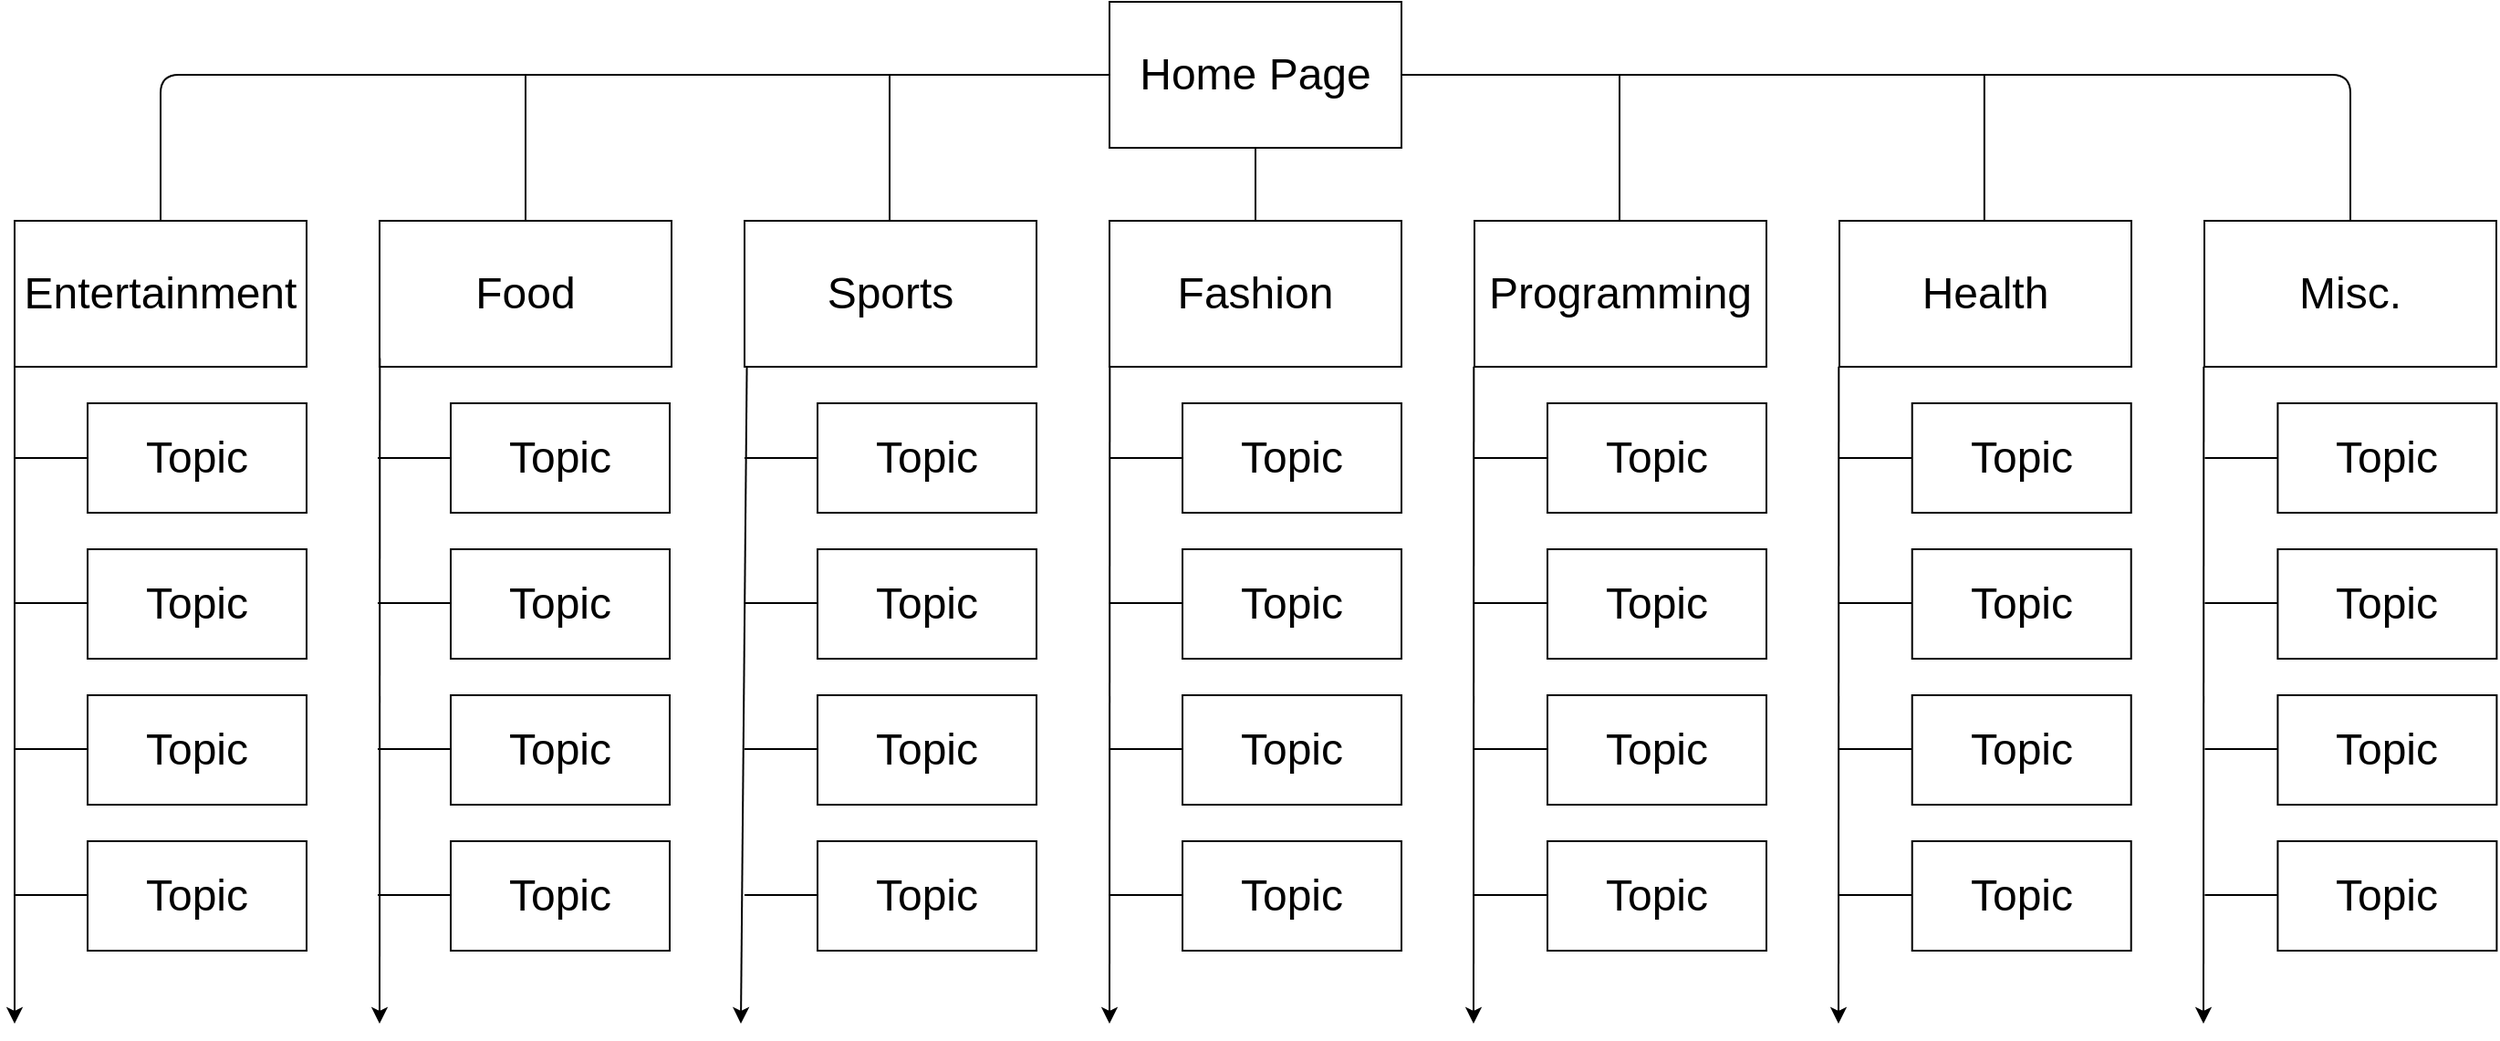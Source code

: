 <mxfile version="11.1.4" type="device"><diagram id="nsrlMZLwifYl-XpKWJex" name="Page-1"><mxGraphModel dx="2466" dy="1382" grid="1" gridSize="10" guides="1" tooltips="1" connect="1" arrows="1" fold="1" page="1" pageScale="1" pageWidth="850" pageHeight="1100" math="0" shadow="0"><root><mxCell id="0"/><mxCell id="1" parent="0"/><mxCell id="Ul0vagiHqkrf0f289AtG-2" value="&lt;font style=&quot;font-size: 24px&quot;&gt;Home Page&lt;/font&gt;" style="rounded=0;whiteSpace=wrap;html=1;" vertex="1" parent="1"><mxGeometry x="320" y="40" width="160" height="80" as="geometry"/></mxCell><mxCell id="Ul0vagiHqkrf0f289AtG-3" value="&lt;font style=&quot;font-size: 24px&quot;&gt;Fashion&lt;/font&gt;" style="rounded=0;whiteSpace=wrap;html=1;" vertex="1" parent="1"><mxGeometry x="320" y="160" width="160" height="80" as="geometry"/></mxCell><mxCell id="Ul0vagiHqkrf0f289AtG-4" value="&lt;font style=&quot;font-size: 24px&quot;&gt;Programming&lt;/font&gt;" style="rounded=0;whiteSpace=wrap;html=1;" vertex="1" parent="1"><mxGeometry x="520" y="160" width="160" height="80" as="geometry"/></mxCell><mxCell id="Ul0vagiHqkrf0f289AtG-5" value="&lt;font style=&quot;font-size: 24px&quot;&gt;Sports&lt;/font&gt;" style="rounded=0;whiteSpace=wrap;html=1;" vertex="1" parent="1"><mxGeometry x="120" y="160" width="160" height="80" as="geometry"/></mxCell><mxCell id="Ul0vagiHqkrf0f289AtG-6" value="&lt;font style=&quot;font-size: 24px&quot;&gt;Food&lt;/font&gt;" style="rounded=0;whiteSpace=wrap;html=1;" vertex="1" parent="1"><mxGeometry x="-80" y="160" width="160" height="80" as="geometry"/></mxCell><mxCell id="Ul0vagiHqkrf0f289AtG-7" value="&lt;font style=&quot;font-size: 24px&quot;&gt;Health&lt;/font&gt;" style="rounded=0;whiteSpace=wrap;html=1;" vertex="1" parent="1"><mxGeometry x="720" y="160" width="160" height="80" as="geometry"/></mxCell><mxCell id="Ul0vagiHqkrf0f289AtG-8" value="&lt;font style=&quot;font-size: 24px&quot;&gt;Entertainment&lt;/font&gt;" style="rounded=0;whiteSpace=wrap;html=1;" vertex="1" parent="1"><mxGeometry x="-280" y="160" width="160" height="80" as="geometry"/></mxCell><mxCell id="Ul0vagiHqkrf0f289AtG-9" value="&lt;font style=&quot;font-size: 24px&quot;&gt;Misc.&lt;/font&gt;" style="rounded=0;whiteSpace=wrap;html=1;" vertex="1" parent="1"><mxGeometry x="920" y="160" width="160" height="80" as="geometry"/></mxCell><mxCell id="Ul0vagiHqkrf0f289AtG-10" value="" style="endArrow=none;html=1;entryX=0.5;entryY=0;entryDx=0;entryDy=0;exitX=0;exitY=0.5;exitDx=0;exitDy=0;" edge="1" parent="1" source="Ul0vagiHqkrf0f289AtG-2" target="Ul0vagiHqkrf0f289AtG-8"><mxGeometry width="50" height="50" relative="1" as="geometry"><mxPoint x="-140" y="30" as="sourcePoint"/><mxPoint x="-220" y="260" as="targetPoint"/><Array as="points"><mxPoint x="-200" y="80"/></Array></mxGeometry></mxCell><mxCell id="Ul0vagiHqkrf0f289AtG-11" value="" style="endArrow=none;html=1;entryX=1;entryY=0.5;entryDx=0;entryDy=0;exitX=0.5;exitY=0;exitDx=0;exitDy=0;" edge="1" parent="1" source="Ul0vagiHqkrf0f289AtG-9" target="Ul0vagiHqkrf0f289AtG-2"><mxGeometry width="50" height="50" relative="1" as="geometry"><mxPoint x="1040" y="80" as="sourcePoint"/><mxPoint x="-220" y="260" as="targetPoint"/><Array as="points"><mxPoint x="1000" y="80"/></Array></mxGeometry></mxCell><mxCell id="Ul0vagiHqkrf0f289AtG-12" value="" style="endArrow=none;html=1;entryX=0.5;entryY=0;entryDx=0;entryDy=0;" edge="1" parent="1" target="Ul0vagiHqkrf0f289AtG-6"><mxGeometry width="50" height="50" relative="1" as="geometry"><mxPoint y="80" as="sourcePoint"/><mxPoint x="-230" y="260" as="targetPoint"/></mxGeometry></mxCell><mxCell id="Ul0vagiHqkrf0f289AtG-13" value="" style="endArrow=none;html=1;entryX=0.5;entryY=0;entryDx=0;entryDy=0;" edge="1" parent="1"><mxGeometry width="50" height="50" relative="1" as="geometry"><mxPoint x="199.5" y="80" as="sourcePoint"/><mxPoint x="199.5" y="160" as="targetPoint"/></mxGeometry></mxCell><mxCell id="Ul0vagiHqkrf0f289AtG-14" value="" style="endArrow=none;html=1;entryX=0.5;entryY=0;entryDx=0;entryDy=0;" edge="1" parent="1"><mxGeometry width="50" height="50" relative="1" as="geometry"><mxPoint x="599.5" y="80" as="sourcePoint"/><mxPoint x="599.5" y="160" as="targetPoint"/></mxGeometry></mxCell><mxCell id="Ul0vagiHqkrf0f289AtG-15" value="" style="endArrow=none;html=1;entryX=0.5;entryY=0;entryDx=0;entryDy=0;" edge="1" parent="1"><mxGeometry width="50" height="50" relative="1" as="geometry"><mxPoint x="799.429" y="80" as="sourcePoint"/><mxPoint x="799.429" y="160" as="targetPoint"/></mxGeometry></mxCell><mxCell id="Ul0vagiHqkrf0f289AtG-16" value="" style="endArrow=none;html=1;exitX=0.5;exitY=1;exitDx=0;exitDy=0;" edge="1" parent="1" source="Ul0vagiHqkrf0f289AtG-2" target="Ul0vagiHqkrf0f289AtG-3"><mxGeometry width="50" height="50" relative="1" as="geometry"><mxPoint x="40" y="120" as="sourcePoint"/><mxPoint x="40" y="200" as="targetPoint"/></mxGeometry></mxCell><mxCell id="Ul0vagiHqkrf0f289AtG-17" value="&lt;font style=&quot;font-size: 24px&quot;&gt;Topic&lt;/font&gt;" style="rounded=0;whiteSpace=wrap;html=1;" vertex="1" parent="1"><mxGeometry x="-240" y="260" width="120" height="60" as="geometry"/></mxCell><mxCell id="Ul0vagiHqkrf0f289AtG-18" value="&lt;font style=&quot;font-size: 24px&quot;&gt;Topic&lt;/font&gt;" style="rounded=0;whiteSpace=wrap;html=1;" vertex="1" parent="1"><mxGeometry x="-240" y="340" width="120" height="60" as="geometry"/></mxCell><mxCell id="Ul0vagiHqkrf0f289AtG-19" value="&lt;font style=&quot;font-size: 24px&quot;&gt;Topic&lt;/font&gt;" style="rounded=0;whiteSpace=wrap;html=1;" vertex="1" parent="1"><mxGeometry x="-240" y="420" width="120" height="60" as="geometry"/></mxCell><mxCell id="Ul0vagiHqkrf0f289AtG-23" value="&lt;font style=&quot;font-size: 24px&quot;&gt;Topic&lt;/font&gt;" style="rounded=0;whiteSpace=wrap;html=1;" vertex="1" parent="1"><mxGeometry x="-240" y="500" width="120" height="60" as="geometry"/></mxCell><mxCell id="Ul0vagiHqkrf0f289AtG-25" value="" style="endArrow=classic;html=1;" edge="1" parent="1"><mxGeometry width="50" height="50" relative="1" as="geometry"><mxPoint x="-280" y="240" as="sourcePoint"/><mxPoint x="-280" y="600" as="targetPoint"/></mxGeometry></mxCell><mxCell id="Ul0vagiHqkrf0f289AtG-26" value="" style="endArrow=none;html=1;entryX=0;entryY=0.5;entryDx=0;entryDy=0;" edge="1" parent="1" target="Ul0vagiHqkrf0f289AtG-17"><mxGeometry width="50" height="50" relative="1" as="geometry"><mxPoint x="-280" y="290" as="sourcePoint"/><mxPoint x="-240" y="630" as="targetPoint"/></mxGeometry></mxCell><mxCell id="Ul0vagiHqkrf0f289AtG-27" value="" style="endArrow=none;html=1;entryX=0;entryY=0.5;entryDx=0;entryDy=0;" edge="1" parent="1"><mxGeometry width="50" height="50" relative="1" as="geometry"><mxPoint x="-280" y="369.5" as="sourcePoint"/><mxPoint x="-240" y="369.5" as="targetPoint"/></mxGeometry></mxCell><mxCell id="Ul0vagiHqkrf0f289AtG-28" value="" style="endArrow=none;html=1;entryX=0;entryY=0.5;entryDx=0;entryDy=0;" edge="1" parent="1"><mxGeometry width="50" height="50" relative="1" as="geometry"><mxPoint x="-280" y="449.5" as="sourcePoint"/><mxPoint x="-240" y="449.5" as="targetPoint"/></mxGeometry></mxCell><mxCell id="Ul0vagiHqkrf0f289AtG-29" value="" style="endArrow=none;html=1;entryX=0;entryY=0.5;entryDx=0;entryDy=0;" edge="1" parent="1"><mxGeometry width="50" height="50" relative="1" as="geometry"><mxPoint x="-280" y="529.5" as="sourcePoint"/><mxPoint x="-240" y="529.5" as="targetPoint"/></mxGeometry></mxCell><mxCell id="Ul0vagiHqkrf0f289AtG-30" value="&lt;font style=&quot;font-size: 24px&quot;&gt;Topic&lt;/font&gt;" style="rounded=0;whiteSpace=wrap;html=1;" vertex="1" parent="1"><mxGeometry x="-41" y="260" width="120" height="60" as="geometry"/></mxCell><mxCell id="Ul0vagiHqkrf0f289AtG-31" value="&lt;font style=&quot;font-size: 24px&quot;&gt;Topic&lt;/font&gt;" style="rounded=0;whiteSpace=wrap;html=1;" vertex="1" parent="1"><mxGeometry x="-41" y="340" width="120" height="60" as="geometry"/></mxCell><mxCell id="Ul0vagiHqkrf0f289AtG-32" value="&lt;font style=&quot;font-size: 24px&quot;&gt;Topic&lt;/font&gt;" style="rounded=0;whiteSpace=wrap;html=1;" vertex="1" parent="1"><mxGeometry x="-41" y="420" width="120" height="60" as="geometry"/></mxCell><mxCell id="Ul0vagiHqkrf0f289AtG-33" value="&lt;font style=&quot;font-size: 24px&quot;&gt;Topic&lt;/font&gt;" style="rounded=0;whiteSpace=wrap;html=1;" vertex="1" parent="1"><mxGeometry x="-41" y="500" width="120" height="60" as="geometry"/></mxCell><mxCell id="Ul0vagiHqkrf0f289AtG-34" value="" style="endArrow=none;html=1;entryX=0;entryY=0.5;entryDx=0;entryDy=0;" edge="1" parent="1" target="Ul0vagiHqkrf0f289AtG-30"><mxGeometry width="50" height="50" relative="1" as="geometry"><mxPoint x="-81" y="290" as="sourcePoint"/><mxPoint x="-41" y="630" as="targetPoint"/></mxGeometry></mxCell><mxCell id="Ul0vagiHqkrf0f289AtG-35" value="" style="endArrow=none;html=1;entryX=0;entryY=0.5;entryDx=0;entryDy=0;" edge="1" parent="1"><mxGeometry width="50" height="50" relative="1" as="geometry"><mxPoint x="-81" y="369.5" as="sourcePoint"/><mxPoint x="-41" y="369.5" as="targetPoint"/></mxGeometry></mxCell><mxCell id="Ul0vagiHqkrf0f289AtG-36" value="" style="endArrow=none;html=1;entryX=0;entryY=0.5;entryDx=0;entryDy=0;" edge="1" parent="1"><mxGeometry width="50" height="50" relative="1" as="geometry"><mxPoint x="-81" y="449.5" as="sourcePoint"/><mxPoint x="-41" y="449.5" as="targetPoint"/></mxGeometry></mxCell><mxCell id="Ul0vagiHqkrf0f289AtG-37" value="" style="endArrow=none;html=1;entryX=0;entryY=0.5;entryDx=0;entryDy=0;" edge="1" parent="1"><mxGeometry width="50" height="50" relative="1" as="geometry"><mxPoint x="-81" y="529.5" as="sourcePoint"/><mxPoint x="-41" y="529.5" as="targetPoint"/></mxGeometry></mxCell><mxCell id="Ul0vagiHqkrf0f289AtG-38" value="&lt;font style=&quot;font-size: 24px&quot;&gt;Topic&lt;/font&gt;" style="rounded=0;whiteSpace=wrap;html=1;" vertex="1" parent="1"><mxGeometry x="160" y="260" width="120" height="60" as="geometry"/></mxCell><mxCell id="Ul0vagiHqkrf0f289AtG-39" value="&lt;font style=&quot;font-size: 24px&quot;&gt;Topic&lt;/font&gt;" style="rounded=0;whiteSpace=wrap;html=1;" vertex="1" parent="1"><mxGeometry x="160" y="340" width="120" height="60" as="geometry"/></mxCell><mxCell id="Ul0vagiHqkrf0f289AtG-40" value="&lt;font style=&quot;font-size: 24px&quot;&gt;Topic&lt;/font&gt;" style="rounded=0;whiteSpace=wrap;html=1;" vertex="1" parent="1"><mxGeometry x="160" y="420" width="120" height="60" as="geometry"/></mxCell><mxCell id="Ul0vagiHqkrf0f289AtG-41" value="&lt;font style=&quot;font-size: 24px&quot;&gt;Topic&lt;/font&gt;" style="rounded=0;whiteSpace=wrap;html=1;" vertex="1" parent="1"><mxGeometry x="160" y="500" width="120" height="60" as="geometry"/></mxCell><mxCell id="Ul0vagiHqkrf0f289AtG-42" value="" style="endArrow=none;html=1;entryX=0;entryY=0.5;entryDx=0;entryDy=0;" edge="1" parent="1" target="Ul0vagiHqkrf0f289AtG-38"><mxGeometry width="50" height="50" relative="1" as="geometry"><mxPoint x="120" y="290" as="sourcePoint"/><mxPoint x="160" y="630" as="targetPoint"/></mxGeometry></mxCell><mxCell id="Ul0vagiHqkrf0f289AtG-43" value="" style="endArrow=none;html=1;entryX=0;entryY=0.5;entryDx=0;entryDy=0;" edge="1" parent="1"><mxGeometry width="50" height="50" relative="1" as="geometry"><mxPoint x="120" y="369.5" as="sourcePoint"/><mxPoint x="160" y="369.5" as="targetPoint"/></mxGeometry></mxCell><mxCell id="Ul0vagiHqkrf0f289AtG-44" value="" style="endArrow=none;html=1;entryX=0;entryY=0.5;entryDx=0;entryDy=0;" edge="1" parent="1"><mxGeometry width="50" height="50" relative="1" as="geometry"><mxPoint x="120" y="449.5" as="sourcePoint"/><mxPoint x="160" y="449.5" as="targetPoint"/></mxGeometry></mxCell><mxCell id="Ul0vagiHqkrf0f289AtG-45" value="" style="endArrow=none;html=1;entryX=0;entryY=0.5;entryDx=0;entryDy=0;" edge="1" parent="1"><mxGeometry width="50" height="50" relative="1" as="geometry"><mxPoint x="120" y="529.5" as="sourcePoint"/><mxPoint x="160" y="529.5" as="targetPoint"/></mxGeometry></mxCell><mxCell id="Ul0vagiHqkrf0f289AtG-46" value="&lt;font style=&quot;font-size: 24px&quot;&gt;Topic&lt;/font&gt;" style="rounded=0;whiteSpace=wrap;html=1;" vertex="1" parent="1"><mxGeometry x="360" y="260" width="120" height="60" as="geometry"/></mxCell><mxCell id="Ul0vagiHqkrf0f289AtG-47" value="&lt;font style=&quot;font-size: 24px&quot;&gt;Topic&lt;/font&gt;" style="rounded=0;whiteSpace=wrap;html=1;" vertex="1" parent="1"><mxGeometry x="360" y="340" width="120" height="60" as="geometry"/></mxCell><mxCell id="Ul0vagiHqkrf0f289AtG-48" value="&lt;font style=&quot;font-size: 24px&quot;&gt;Topic&lt;/font&gt;" style="rounded=0;whiteSpace=wrap;html=1;" vertex="1" parent="1"><mxGeometry x="360" y="420" width="120" height="60" as="geometry"/></mxCell><mxCell id="Ul0vagiHqkrf0f289AtG-49" value="&lt;font style=&quot;font-size: 24px&quot;&gt;Topic&lt;/font&gt;" style="rounded=0;whiteSpace=wrap;html=1;" vertex="1" parent="1"><mxGeometry x="360" y="500" width="120" height="60" as="geometry"/></mxCell><mxCell id="Ul0vagiHqkrf0f289AtG-50" value="" style="endArrow=none;html=1;entryX=0;entryY=0.5;entryDx=0;entryDy=0;" edge="1" parent="1" target="Ul0vagiHqkrf0f289AtG-46"><mxGeometry width="50" height="50" relative="1" as="geometry"><mxPoint x="320" y="290" as="sourcePoint"/><mxPoint x="360" y="630" as="targetPoint"/></mxGeometry></mxCell><mxCell id="Ul0vagiHqkrf0f289AtG-51" value="" style="endArrow=none;html=1;entryX=0;entryY=0.5;entryDx=0;entryDy=0;" edge="1" parent="1"><mxGeometry width="50" height="50" relative="1" as="geometry"><mxPoint x="320" y="369.5" as="sourcePoint"/><mxPoint x="360" y="369.5" as="targetPoint"/></mxGeometry></mxCell><mxCell id="Ul0vagiHqkrf0f289AtG-52" value="" style="endArrow=none;html=1;entryX=0;entryY=0.5;entryDx=0;entryDy=0;" edge="1" parent="1"><mxGeometry width="50" height="50" relative="1" as="geometry"><mxPoint x="320" y="449.5" as="sourcePoint"/><mxPoint x="360" y="449.5" as="targetPoint"/></mxGeometry></mxCell><mxCell id="Ul0vagiHqkrf0f289AtG-53" value="" style="endArrow=none;html=1;entryX=0;entryY=0.5;entryDx=0;entryDy=0;" edge="1" parent="1"><mxGeometry width="50" height="50" relative="1" as="geometry"><mxPoint x="320" y="529.5" as="sourcePoint"/><mxPoint x="360" y="529.5" as="targetPoint"/></mxGeometry></mxCell><mxCell id="Ul0vagiHqkrf0f289AtG-54" value="&lt;font style=&quot;font-size: 24px&quot;&gt;Topic&lt;/font&gt;" style="rounded=0;whiteSpace=wrap;html=1;" vertex="1" parent="1"><mxGeometry x="560" y="260" width="120" height="60" as="geometry"/></mxCell><mxCell id="Ul0vagiHqkrf0f289AtG-55" value="&lt;font style=&quot;font-size: 24px&quot;&gt;Topic&lt;/font&gt;" style="rounded=0;whiteSpace=wrap;html=1;" vertex="1" parent="1"><mxGeometry x="560" y="340" width="120" height="60" as="geometry"/></mxCell><mxCell id="Ul0vagiHqkrf0f289AtG-56" value="&lt;font style=&quot;font-size: 24px&quot;&gt;Topic&lt;/font&gt;" style="rounded=0;whiteSpace=wrap;html=1;" vertex="1" parent="1"><mxGeometry x="560" y="420" width="120" height="60" as="geometry"/></mxCell><mxCell id="Ul0vagiHqkrf0f289AtG-57" value="&lt;font style=&quot;font-size: 24px&quot;&gt;Topic&lt;/font&gt;" style="rounded=0;whiteSpace=wrap;html=1;" vertex="1" parent="1"><mxGeometry x="560" y="500" width="120" height="60" as="geometry"/></mxCell><mxCell id="Ul0vagiHqkrf0f289AtG-58" value="" style="endArrow=none;html=1;entryX=0;entryY=0.5;entryDx=0;entryDy=0;" edge="1" parent="1" target="Ul0vagiHqkrf0f289AtG-54"><mxGeometry width="50" height="50" relative="1" as="geometry"><mxPoint x="520" y="290" as="sourcePoint"/><mxPoint x="560" y="630" as="targetPoint"/></mxGeometry></mxCell><mxCell id="Ul0vagiHqkrf0f289AtG-59" value="" style="endArrow=none;html=1;entryX=0;entryY=0.5;entryDx=0;entryDy=0;" edge="1" parent="1"><mxGeometry width="50" height="50" relative="1" as="geometry"><mxPoint x="520" y="369.5" as="sourcePoint"/><mxPoint x="560" y="369.5" as="targetPoint"/></mxGeometry></mxCell><mxCell id="Ul0vagiHqkrf0f289AtG-60" value="" style="endArrow=none;html=1;entryX=0;entryY=0.5;entryDx=0;entryDy=0;" edge="1" parent="1"><mxGeometry width="50" height="50" relative="1" as="geometry"><mxPoint x="520" y="449.5" as="sourcePoint"/><mxPoint x="560" y="449.5" as="targetPoint"/></mxGeometry></mxCell><mxCell id="Ul0vagiHqkrf0f289AtG-61" value="" style="endArrow=none;html=1;entryX=0;entryY=0.5;entryDx=0;entryDy=0;" edge="1" parent="1"><mxGeometry width="50" height="50" relative="1" as="geometry"><mxPoint x="520" y="529.5" as="sourcePoint"/><mxPoint x="560" y="529.5" as="targetPoint"/></mxGeometry></mxCell><mxCell id="Ul0vagiHqkrf0f289AtG-62" value="&lt;font style=&quot;font-size: 24px&quot;&gt;Topic&lt;/font&gt;" style="rounded=0;whiteSpace=wrap;html=1;" vertex="1" parent="1"><mxGeometry x="960.206" y="260" width="120" height="60" as="geometry"/></mxCell><mxCell id="Ul0vagiHqkrf0f289AtG-63" value="&lt;font style=&quot;font-size: 24px&quot;&gt;Topic&lt;/font&gt;" style="rounded=0;whiteSpace=wrap;html=1;" vertex="1" parent="1"><mxGeometry x="960.206" y="340" width="120" height="60" as="geometry"/></mxCell><mxCell id="Ul0vagiHqkrf0f289AtG-64" value="&lt;font style=&quot;font-size: 24px&quot;&gt;Topic&lt;/font&gt;" style="rounded=0;whiteSpace=wrap;html=1;" vertex="1" parent="1"><mxGeometry x="960.206" y="420" width="120" height="60" as="geometry"/></mxCell><mxCell id="Ul0vagiHqkrf0f289AtG-65" value="&lt;font style=&quot;font-size: 24px&quot;&gt;Topic&lt;/font&gt;" style="rounded=0;whiteSpace=wrap;html=1;" vertex="1" parent="1"><mxGeometry x="960.206" y="500" width="120" height="60" as="geometry"/></mxCell><mxCell id="Ul0vagiHqkrf0f289AtG-66" value="" style="endArrow=none;html=1;entryX=0;entryY=0.5;entryDx=0;entryDy=0;" edge="1" parent="1" target="Ul0vagiHqkrf0f289AtG-62"><mxGeometry width="50" height="50" relative="1" as="geometry"><mxPoint x="920.206" y="290" as="sourcePoint"/><mxPoint x="960.206" y="630" as="targetPoint"/></mxGeometry></mxCell><mxCell id="Ul0vagiHqkrf0f289AtG-67" value="" style="endArrow=none;html=1;entryX=0;entryY=0.5;entryDx=0;entryDy=0;" edge="1" parent="1"><mxGeometry width="50" height="50" relative="1" as="geometry"><mxPoint x="920.206" y="369.5" as="sourcePoint"/><mxPoint x="960.206" y="369.5" as="targetPoint"/></mxGeometry></mxCell><mxCell id="Ul0vagiHqkrf0f289AtG-68" value="" style="endArrow=none;html=1;entryX=0;entryY=0.5;entryDx=0;entryDy=0;" edge="1" parent="1"><mxGeometry width="50" height="50" relative="1" as="geometry"><mxPoint x="920.206" y="449.5" as="sourcePoint"/><mxPoint x="960.206" y="449.5" as="targetPoint"/></mxGeometry></mxCell><mxCell id="Ul0vagiHqkrf0f289AtG-69" value="" style="endArrow=none;html=1;entryX=0;entryY=0.5;entryDx=0;entryDy=0;" edge="1" parent="1"><mxGeometry width="50" height="50" relative="1" as="geometry"><mxPoint x="920.206" y="529.5" as="sourcePoint"/><mxPoint x="960.206" y="529.5" as="targetPoint"/></mxGeometry></mxCell><mxCell id="Ul0vagiHqkrf0f289AtG-70" value="&lt;font style=&quot;font-size: 24px&quot;&gt;Topic&lt;/font&gt;" style="rounded=0;whiteSpace=wrap;html=1;" vertex="1" parent="1"><mxGeometry x="759.853" y="260" width="120" height="60" as="geometry"/></mxCell><mxCell id="Ul0vagiHqkrf0f289AtG-71" value="&lt;font style=&quot;font-size: 24px&quot;&gt;Topic&lt;/font&gt;" style="rounded=0;whiteSpace=wrap;html=1;" vertex="1" parent="1"><mxGeometry x="759.853" y="340" width="120" height="60" as="geometry"/></mxCell><mxCell id="Ul0vagiHqkrf0f289AtG-72" value="&lt;font style=&quot;font-size: 24px&quot;&gt;Topic&lt;/font&gt;" style="rounded=0;whiteSpace=wrap;html=1;" vertex="1" parent="1"><mxGeometry x="759.853" y="420" width="120" height="60" as="geometry"/></mxCell><mxCell id="Ul0vagiHqkrf0f289AtG-73" value="&lt;font style=&quot;font-size: 24px&quot;&gt;Topic&lt;/font&gt;" style="rounded=0;whiteSpace=wrap;html=1;" vertex="1" parent="1"><mxGeometry x="759.853" y="500" width="120" height="60" as="geometry"/></mxCell><mxCell id="Ul0vagiHqkrf0f289AtG-74" value="" style="endArrow=none;html=1;entryX=0;entryY=0.5;entryDx=0;entryDy=0;" edge="1" parent="1" target="Ul0vagiHqkrf0f289AtG-70"><mxGeometry width="50" height="50" relative="1" as="geometry"><mxPoint x="719.853" y="290" as="sourcePoint"/><mxPoint x="759.853" y="630" as="targetPoint"/></mxGeometry></mxCell><mxCell id="Ul0vagiHqkrf0f289AtG-75" value="" style="endArrow=none;html=1;entryX=0;entryY=0.5;entryDx=0;entryDy=0;" edge="1" parent="1"><mxGeometry width="50" height="50" relative="1" as="geometry"><mxPoint x="719.853" y="369.5" as="sourcePoint"/><mxPoint x="759.853" y="369.5" as="targetPoint"/></mxGeometry></mxCell><mxCell id="Ul0vagiHqkrf0f289AtG-76" value="" style="endArrow=none;html=1;entryX=0;entryY=0.5;entryDx=0;entryDy=0;" edge="1" parent="1"><mxGeometry width="50" height="50" relative="1" as="geometry"><mxPoint x="719.853" y="449.5" as="sourcePoint"/><mxPoint x="759.853" y="449.5" as="targetPoint"/></mxGeometry></mxCell><mxCell id="Ul0vagiHqkrf0f289AtG-77" value="" style="endArrow=none;html=1;entryX=0;entryY=0.5;entryDx=0;entryDy=0;" edge="1" parent="1"><mxGeometry width="50" height="50" relative="1" as="geometry"><mxPoint x="719.853" y="529.5" as="sourcePoint"/><mxPoint x="759.853" y="529.5" as="targetPoint"/></mxGeometry></mxCell><mxCell id="Ul0vagiHqkrf0f289AtG-78" value="" style="endArrow=classic;html=1;exitX=0.001;exitY=0.94;exitDx=0;exitDy=0;exitPerimeter=0;" edge="1" parent="1" source="Ul0vagiHqkrf0f289AtG-6"><mxGeometry width="50" height="50" relative="1" as="geometry"><mxPoint x="-160" y="680" as="sourcePoint"/><mxPoint x="-80" y="600" as="targetPoint"/></mxGeometry></mxCell><mxCell id="Ul0vagiHqkrf0f289AtG-80" value="" style="endArrow=classic;html=1;exitX=0.008;exitY=0.999;exitDx=0;exitDy=0;exitPerimeter=0;" edge="1" parent="1" source="Ul0vagiHqkrf0f289AtG-5"><mxGeometry width="50" height="50" relative="1" as="geometry"><mxPoint x="110" y="290" as="sourcePoint"/><mxPoint x="118" y="600" as="targetPoint"/></mxGeometry></mxCell><mxCell id="Ul0vagiHqkrf0f289AtG-81" value="" style="endArrow=classic;html=1;exitX=0.001;exitY=0.999;exitDx=0;exitDy=0;exitPerimeter=0;" edge="1" parent="1" source="Ul0vagiHqkrf0f289AtG-3"><mxGeometry width="50" height="50" relative="1" as="geometry"><mxPoint x="10" y="680" as="sourcePoint"/><mxPoint x="320" y="600" as="targetPoint"/></mxGeometry></mxCell><mxCell id="Ul0vagiHqkrf0f289AtG-82" value="" style="endArrow=classic;html=1;exitX=0.001;exitY=0.999;exitDx=0;exitDy=0;exitPerimeter=0;" edge="1" parent="1"><mxGeometry width="50" height="50" relative="1" as="geometry"><mxPoint x="519.66" y="239.92" as="sourcePoint"/><mxPoint x="519.5" y="600" as="targetPoint"/></mxGeometry></mxCell><mxCell id="Ul0vagiHqkrf0f289AtG-83" value="" style="endArrow=classic;html=1;exitX=0.001;exitY=0.999;exitDx=0;exitDy=0;exitPerimeter=0;" edge="1" parent="1"><mxGeometry width="50" height="50" relative="1" as="geometry"><mxPoint x="719.66" y="239.92" as="sourcePoint"/><mxPoint x="719.5" y="600" as="targetPoint"/></mxGeometry></mxCell><mxCell id="Ul0vagiHqkrf0f289AtG-84" value="" style="endArrow=classic;html=1;exitX=0.001;exitY=0.999;exitDx=0;exitDy=0;exitPerimeter=0;" edge="1" parent="1"><mxGeometry width="50" height="50" relative="1" as="geometry"><mxPoint x="919.66" y="239.92" as="sourcePoint"/><mxPoint x="919.5" y="600" as="targetPoint"/></mxGeometry></mxCell></root></mxGraphModel></diagram></mxfile>